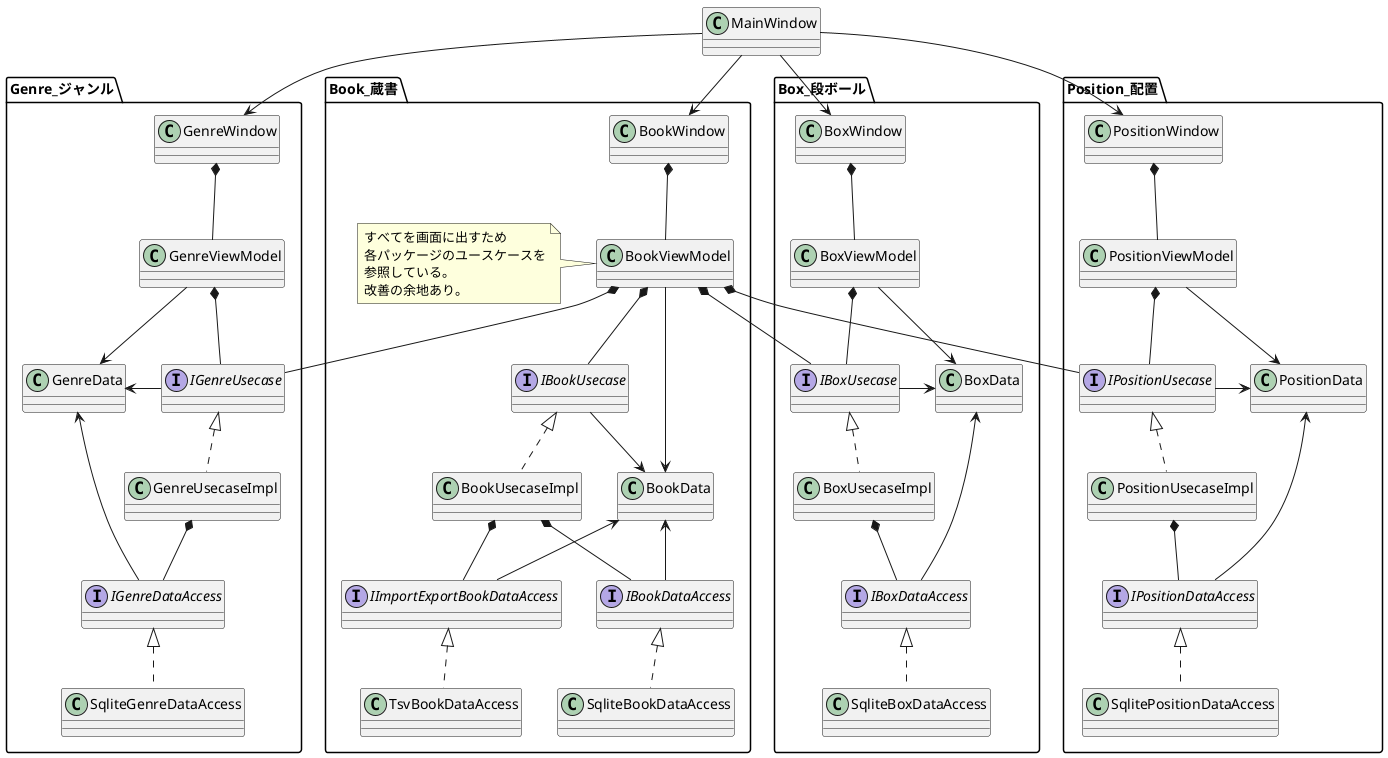 @startuml classes
class MainWindow {

}
package Book_蔵書 {
    class BookWindow {

    }
    class BookViewModel {

    }
    note left of BookViewModel
        すべてを画面に出すため
        各パッケージのユースケースを
        参照している。
        改善の余地あり。
    end note
    interface IBookUsecase {

    }
    class BookUsecaseImpl {

    }
    IBookUsecase <|.. BookUsecaseImpl
    class BookData {

    }
    interface IBookDataAccess {

    }
    class SqliteBookDataAccess {

    }
    IBookDataAccess <|.. SqliteBookDataAccess
    interface IImportExportBookDataAccess {

    }
    class TsvBookDataAccess {

    }
    IImportExportBookDataAccess <|.. TsvBookDataAccess

    BookWindow *-- BookViewModel
    BookViewModel *-- IBookUsecase
    BookUsecaseImpl *-- IBookDataAccess
    BookUsecaseImpl *-- IImportExportBookDataAccess

    BookViewModel --> BookData
    IBookUsecase -> BookData
    BookData <-- IBookDataAccess
    BookData <-- IImportExportBookDataAccess
}

package Genre_ジャンル {
    class GenreWindow {

    }
    class GenreViewModel {

    }
    interface IGenreUsecase {

    }
    class GenreUsecaseImpl {

    }
    IGenreUsecase <|.. GenreUsecaseImpl
    class GenreData {

    }
    interface IGenreDataAccess {

    }
    class SqliteGenreDataAccess {

    }
    IGenreDataAccess <|.. SqliteGenreDataAccess

    GenreWindow *-- GenreViewModel
    GenreViewModel *-- IGenreUsecase
    GenreUsecaseImpl *-- IGenreDataAccess

    GenreViewModel --> GenreData
    IGenreUsecase -> GenreData
    GenreData <-- IGenreDataAccess
}

package Box_段ボール {
    class BoxWindow {

    }
    class BoxViewModel {

    }
    interface IBoxUsecase {

    }
    class BoxUsecaseImpl {

    }
    IBoxUsecase <|.. BoxUsecaseImpl
    class BoxData {

    }
    interface IBoxDataAccess {

    }
    class SqliteBoxDataAccess {

    }
    IBoxDataAccess <|.. SqliteBoxDataAccess

    BoxWindow *-- BoxViewModel
    BoxViewModel *-- IBoxUsecase
    BoxUsecaseImpl *-- IBoxDataAccess

    BoxViewModel --> BoxData
    IBoxUsecase -> BoxData
    BoxData <-- IBoxDataAccess
}

package Position_配置 {
    class PositionWindow {

    }
    class PositionViewModel {

    }
    interface IPositionUsecase {

    }
    class PositionUsecaseImpl {

    }
    IPositionUsecase <|.. PositionUsecaseImpl
    class PositionData {

    }
    interface IPositionDataAccess {

    }
    class SqlitePositionDataAccess {

    }
    IPositionDataAccess <|.. SqlitePositionDataAccess

    PositionWindow *-- PositionViewModel
    PositionViewModel *-- IPositionUsecase
    PositionUsecaseImpl *-- IPositionDataAccess

    PositionViewModel --> PositionData
    IPositionUsecase -> PositionData
    PositionData <-- IPositionDataAccess
}

MainWindow --> BookWindow
MainWindow --> GenreWindow
MainWindow --> BoxWindow
MainWindow --> PositionWindow
BookViewModel *-- IGenreUsecase
BookViewModel *-- IBoxUsecase
BookViewModel *-- IPositionUsecase
@enduml